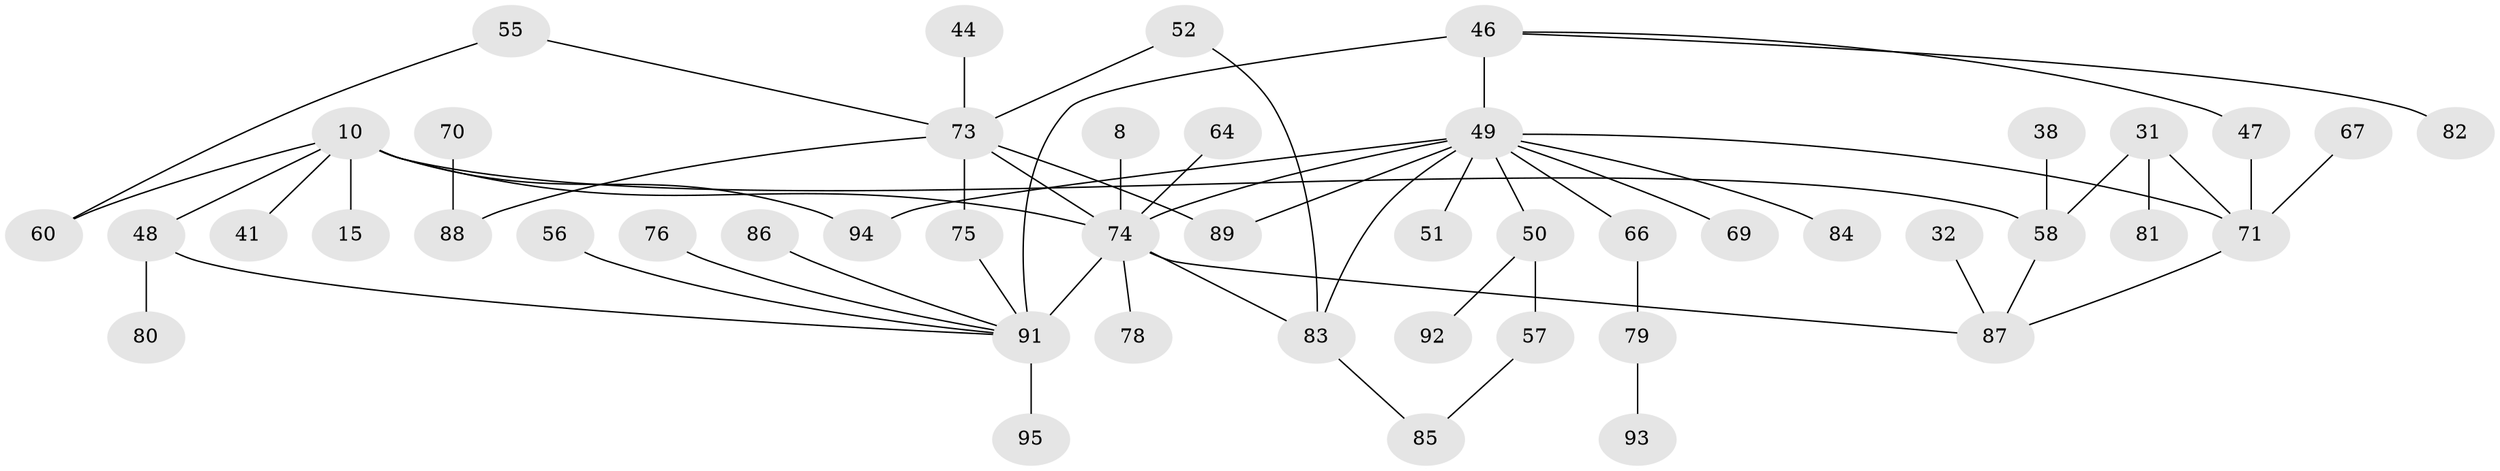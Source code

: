 // original degree distribution, {13: 0.010526315789473684, 5: 0.05263157894736842, 3: 0.2631578947368421, 4: 0.11578947368421053, 1: 0.25263157894736843, 2: 0.28421052631578947, 6: 0.010526315789473684, 7: 0.010526315789473684}
// Generated by graph-tools (version 1.1) at 2025/41/03/09/25 04:41:36]
// undirected, 47 vertices, 59 edges
graph export_dot {
graph [start="1"]
  node [color=gray90,style=filled];
  8;
  10 [super="+2+6"];
  15;
  31;
  32;
  38;
  41;
  44;
  46;
  47;
  48 [super="+25"];
  49 [super="+14+43+23"];
  50 [super="+30"];
  51;
  52;
  55;
  56;
  57;
  58 [super="+17"];
  60 [super="+36"];
  64;
  66 [super="+34"];
  67;
  69;
  70;
  71 [super="+11+61"];
  73 [super="+65"];
  74 [super="+1+42+3"];
  75;
  76 [super="+26+29"];
  78;
  79;
  80;
  81;
  82;
  83 [super="+13"];
  84 [super="+19"];
  85;
  86 [super="+54"];
  87 [super="+9"];
  88 [super="+62"];
  89;
  91 [super="+37+90+77"];
  92 [super="+63"];
  93;
  94;
  95;
  8 -- 74;
  10 -- 94;
  10 -- 41;
  10 -- 74 [weight=2];
  10 -- 15;
  10 -- 60;
  10 -- 58;
  10 -- 48;
  31 -- 81;
  31 -- 71 [weight=2];
  31 -- 58;
  32 -- 87;
  38 -- 58;
  44 -- 73;
  46 -- 47;
  46 -- 82;
  46 -- 49 [weight=3];
  46 -- 91 [weight=2];
  47 -- 71;
  48 -- 80;
  48 -- 91;
  49 -- 83;
  49 -- 51;
  49 -- 71;
  49 -- 89;
  49 -- 69;
  49 -- 94;
  49 -- 74;
  49 -- 50;
  49 -- 66;
  49 -- 84;
  50 -- 57;
  50 -- 92 [weight=2];
  52 -- 73;
  52 -- 83;
  55 -- 73;
  55 -- 60;
  56 -- 91;
  57 -- 85;
  58 -- 87;
  64 -- 74;
  66 -- 79;
  67 -- 71;
  70 -- 88 [weight=2];
  71 -- 87 [weight=2];
  73 -- 89;
  73 -- 74 [weight=3];
  73 -- 88 [weight=2];
  73 -- 75;
  74 -- 91 [weight=5];
  74 -- 78;
  74 -- 87 [weight=2];
  74 -- 83;
  75 -- 91;
  76 -- 91;
  79 -- 93;
  83 -- 85;
  86 -- 91 [weight=2];
  91 -- 95;
}
